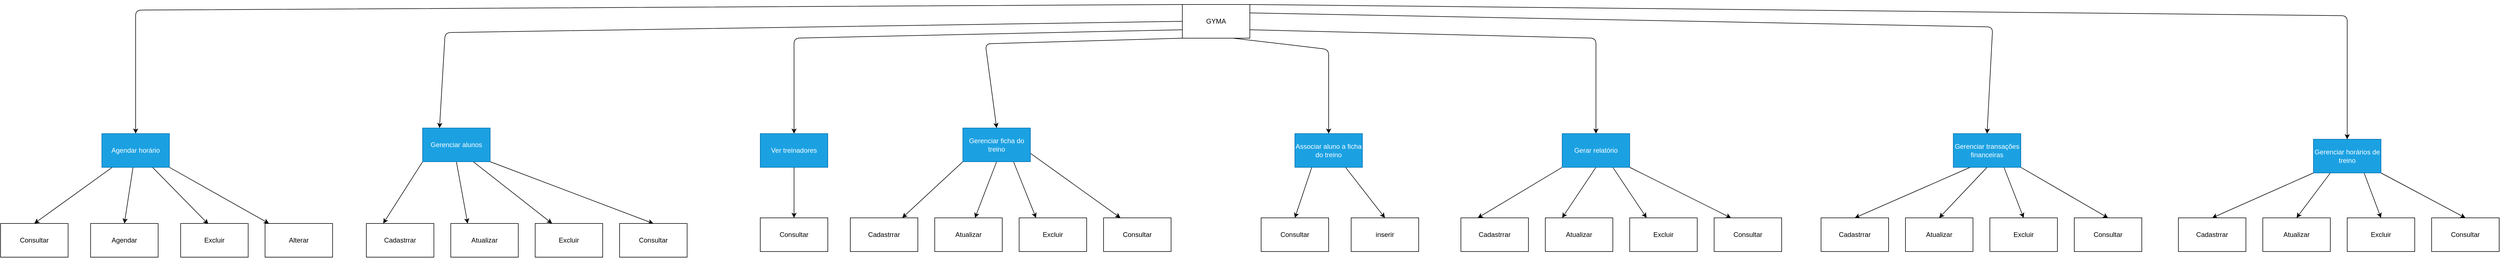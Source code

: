 <mxfile>
    <diagram id="fK9wvHN80XvSW26AG9-w" name="Page-1">
        <mxGraphModel dx="4064" dy="1769" grid="1" gridSize="10" guides="1" tooltips="1" connect="1" arrows="1" fold="1" page="1" pageScale="1" pageWidth="827" pageHeight="1169" math="0" shadow="0">
            <root>
                <mxCell id="0"/>
                <mxCell id="1" parent="0"/>
                <mxCell id="75" style="edgeStyle=none;html=1;exitX=0;exitY=0;exitDx=0;exitDy=0;entryX=0.5;entryY=0;entryDx=0;entryDy=0;" edge="1" parent="1" source="2" target="3">
                    <mxGeometry relative="1" as="geometry">
                        <Array as="points">
                            <mxPoint x="-550" y="40"/>
                        </Array>
                    </mxGeometry>
                </mxCell>
                <mxCell id="76" style="edgeStyle=none;html=1;exitX=0;exitY=0.5;exitDx=0;exitDy=0;entryX=0.25;entryY=0;entryDx=0;entryDy=0;" edge="1" parent="1" source="2" target="4">
                    <mxGeometry relative="1" as="geometry">
                        <Array as="points">
                            <mxPoint y="80"/>
                        </Array>
                    </mxGeometry>
                </mxCell>
                <mxCell id="77" style="edgeStyle=none;html=1;exitX=0;exitY=0.75;exitDx=0;exitDy=0;entryX=0.5;entryY=0;entryDx=0;entryDy=0;" edge="1" parent="1" source="2" target="5">
                    <mxGeometry relative="1" as="geometry">
                        <Array as="points">
                            <mxPoint x="620" y="90"/>
                        </Array>
                    </mxGeometry>
                </mxCell>
                <mxCell id="78" style="edgeStyle=none;html=1;exitX=0;exitY=1;exitDx=0;exitDy=0;entryX=0.5;entryY=0;entryDx=0;entryDy=0;" edge="1" parent="1" source="2" target="6">
                    <mxGeometry relative="1" as="geometry">
                        <Array as="points">
                            <mxPoint x="960" y="100"/>
                        </Array>
                    </mxGeometry>
                </mxCell>
                <mxCell id="79" style="edgeStyle=none;html=1;exitX=0.75;exitY=1;exitDx=0;exitDy=0;entryX=0.5;entryY=0;entryDx=0;entryDy=0;" edge="1" parent="1" source="2" target="7">
                    <mxGeometry relative="1" as="geometry">
                        <Array as="points">
                            <mxPoint x="1570" y="110"/>
                        </Array>
                    </mxGeometry>
                </mxCell>
                <mxCell id="80" style="edgeStyle=none;html=1;exitX=1;exitY=0;exitDx=0;exitDy=0;entryX=0.5;entryY=0;entryDx=0;entryDy=0;" edge="1" parent="1" source="2" target="10">
                    <mxGeometry relative="1" as="geometry">
                        <Array as="points">
                            <mxPoint x="3380" y="50"/>
                        </Array>
                    </mxGeometry>
                </mxCell>
                <mxCell id="81" style="edgeStyle=none;html=1;exitX=1;exitY=0.25;exitDx=0;exitDy=0;entryX=0.5;entryY=0;entryDx=0;entryDy=0;" edge="1" parent="1" source="2" target="9">
                    <mxGeometry relative="1" as="geometry">
                        <Array as="points">
                            <mxPoint x="2750" y="70"/>
                        </Array>
                    </mxGeometry>
                </mxCell>
                <mxCell id="82" style="edgeStyle=none;html=1;exitX=1;exitY=0.75;exitDx=0;exitDy=0;entryX=0.5;entryY=0;entryDx=0;entryDy=0;" edge="1" parent="1" source="2" target="8">
                    <mxGeometry relative="1" as="geometry">
                        <Array as="points">
                            <mxPoint x="2045" y="90"/>
                        </Array>
                    </mxGeometry>
                </mxCell>
                <mxCell id="2" value="GYMA" style="rounded=0;whiteSpace=wrap;html=1;" vertex="1" parent="1">
                    <mxGeometry x="1310" y="30" width="120" height="60" as="geometry"/>
                </mxCell>
                <mxCell id="24" style="edgeStyle=none;html=1;entryX=0.5;entryY=0;entryDx=0;entryDy=0;" edge="1" parent="1" source="3" target="20">
                    <mxGeometry relative="1" as="geometry"/>
                </mxCell>
                <mxCell id="25" style="edgeStyle=none;html=1;entryX=0.5;entryY=0;entryDx=0;entryDy=0;" edge="1" parent="1" source="3" target="21">
                    <mxGeometry relative="1" as="geometry"/>
                </mxCell>
                <mxCell id="26" style="edgeStyle=none;html=1;exitX=0.75;exitY=1;exitDx=0;exitDy=0;entryX=0.41;entryY=0.019;entryDx=0;entryDy=0;entryPerimeter=0;" edge="1" parent="1" source="3" target="22">
                    <mxGeometry relative="1" as="geometry"/>
                </mxCell>
                <mxCell id="27" style="edgeStyle=none;html=1;exitX=1;exitY=1;exitDx=0;exitDy=0;" edge="1" parent="1" source="3" target="23">
                    <mxGeometry relative="1" as="geometry"/>
                </mxCell>
                <mxCell id="3" value="Agendar horário" style="rounded=0;whiteSpace=wrap;html=1;fillColor=#1ba1e2;fontColor=#ffffff;strokeColor=#006EAF;" vertex="1" parent="1">
                    <mxGeometry x="-610" y="260" width="120" height="60" as="geometry"/>
                </mxCell>
                <mxCell id="31" style="edgeStyle=none;html=1;exitX=0;exitY=1;exitDx=0;exitDy=0;entryX=0.25;entryY=0;entryDx=0;entryDy=0;" edge="1" parent="1" source="4" target="28">
                    <mxGeometry relative="1" as="geometry"/>
                </mxCell>
                <mxCell id="32" style="edgeStyle=none;html=1;exitX=0.5;exitY=1;exitDx=0;exitDy=0;entryX=0.25;entryY=0;entryDx=0;entryDy=0;" edge="1" parent="1" source="4" target="29">
                    <mxGeometry relative="1" as="geometry"/>
                </mxCell>
                <mxCell id="33" style="edgeStyle=none;html=1;exitX=0.75;exitY=1;exitDx=0;exitDy=0;entryX=0.25;entryY=0;entryDx=0;entryDy=0;" edge="1" parent="1" source="4" target="30">
                    <mxGeometry relative="1" as="geometry"/>
                </mxCell>
                <mxCell id="35" style="edgeStyle=none;html=1;exitX=1;exitY=1;exitDx=0;exitDy=0;entryX=0.5;entryY=0;entryDx=0;entryDy=0;" edge="1" parent="1" source="4" target="34">
                    <mxGeometry relative="1" as="geometry"/>
                </mxCell>
                <mxCell id="4" value="Gerenciar alunos" style="rounded=0;whiteSpace=wrap;html=1;fillColor=#1ba1e2;fontColor=#ffffff;strokeColor=#006EAF;" vertex="1" parent="1">
                    <mxGeometry x="-40" y="250" width="120" height="60" as="geometry"/>
                </mxCell>
                <mxCell id="37" style="edgeStyle=none;html=1;" edge="1" parent="1" source="5" target="36">
                    <mxGeometry relative="1" as="geometry"/>
                </mxCell>
                <mxCell id="5" value="Ver treinadores" style="rounded=0;whiteSpace=wrap;html=1;fillColor=#1ba1e2;fontColor=#ffffff;strokeColor=#006EAF;" vertex="1" parent="1">
                    <mxGeometry x="560" y="260" width="120" height="60" as="geometry"/>
                </mxCell>
                <mxCell id="42" style="edgeStyle=none;html=1;exitX=0;exitY=1;exitDx=0;exitDy=0;" edge="1" parent="1" source="6" target="38">
                    <mxGeometry relative="1" as="geometry"/>
                </mxCell>
                <mxCell id="43" style="edgeStyle=none;html=1;exitX=0.5;exitY=1;exitDx=0;exitDy=0;" edge="1" parent="1" source="6" target="39">
                    <mxGeometry relative="1" as="geometry"/>
                </mxCell>
                <mxCell id="44" style="edgeStyle=none;html=1;exitX=0.75;exitY=1;exitDx=0;exitDy=0;entryX=0.25;entryY=0;entryDx=0;entryDy=0;" edge="1" parent="1" source="6" target="40">
                    <mxGeometry relative="1" as="geometry"/>
                </mxCell>
                <mxCell id="45" style="edgeStyle=none;html=1;exitX=1;exitY=0.75;exitDx=0;exitDy=0;entryX=0.25;entryY=0;entryDx=0;entryDy=0;" edge="1" parent="1" source="6" target="41">
                    <mxGeometry relative="1" as="geometry"/>
                </mxCell>
                <mxCell id="6" value="Gerenciar ficha do treino" style="rounded=0;whiteSpace=wrap;html=1;fillColor=#1ba1e2;fontColor=#ffffff;strokeColor=#006EAF;" vertex="1" parent="1">
                    <mxGeometry x="920" y="250" width="120" height="60" as="geometry"/>
                </mxCell>
                <mxCell id="48" style="edgeStyle=none;html=1;exitX=0.25;exitY=1;exitDx=0;exitDy=0;entryX=0.5;entryY=0;entryDx=0;entryDy=0;" edge="1" parent="1" source="7" target="46">
                    <mxGeometry relative="1" as="geometry"/>
                </mxCell>
                <mxCell id="49" style="edgeStyle=none;html=1;exitX=0.75;exitY=1;exitDx=0;exitDy=0;entryX=0.5;entryY=0;entryDx=0;entryDy=0;" edge="1" parent="1" source="7" target="47">
                    <mxGeometry relative="1" as="geometry"/>
                </mxCell>
                <mxCell id="7" value="Associar aluno a ficha do treino" style="rounded=0;whiteSpace=wrap;html=1;fillColor=#1ba1e2;fontColor=#ffffff;strokeColor=#006EAF;" vertex="1" parent="1">
                    <mxGeometry x="1510" y="260" width="120" height="60" as="geometry"/>
                </mxCell>
                <mxCell id="54" style="edgeStyle=none;html=1;exitX=0;exitY=1;exitDx=0;exitDy=0;entryX=0.25;entryY=0;entryDx=0;entryDy=0;" edge="1" parent="1" source="8" target="50">
                    <mxGeometry relative="1" as="geometry"/>
                </mxCell>
                <mxCell id="55" style="edgeStyle=none;html=1;exitX=0.5;exitY=1;exitDx=0;exitDy=0;entryX=0.25;entryY=0;entryDx=0;entryDy=0;" edge="1" parent="1" source="8" target="51">
                    <mxGeometry relative="1" as="geometry"/>
                </mxCell>
                <mxCell id="56" style="edgeStyle=none;html=1;exitX=0.75;exitY=1;exitDx=0;exitDy=0;entryX=0.25;entryY=0;entryDx=0;entryDy=0;" edge="1" parent="1" source="8" target="52">
                    <mxGeometry relative="1" as="geometry"/>
                </mxCell>
                <mxCell id="57" style="edgeStyle=none;html=1;exitX=1;exitY=1;exitDx=0;exitDy=0;entryX=0.25;entryY=0;entryDx=0;entryDy=0;" edge="1" parent="1" source="8" target="53">
                    <mxGeometry relative="1" as="geometry"/>
                </mxCell>
                <mxCell id="8" value="Gerar relatório" style="rounded=0;whiteSpace=wrap;html=1;fillColor=#1ba1e2;fontColor=#ffffff;strokeColor=#006EAF;" vertex="1" parent="1">
                    <mxGeometry x="1985" y="260" width="120" height="60" as="geometry"/>
                </mxCell>
                <mxCell id="66" style="edgeStyle=none;html=1;exitX=0.25;exitY=1;exitDx=0;exitDy=0;entryX=0.5;entryY=0;entryDx=0;entryDy=0;" edge="1" parent="1" source="9" target="58">
                    <mxGeometry relative="1" as="geometry"/>
                </mxCell>
                <mxCell id="67" style="edgeStyle=none;html=1;exitX=0.5;exitY=1;exitDx=0;exitDy=0;entryX=0.5;entryY=0;entryDx=0;entryDy=0;" edge="1" parent="1" source="9" target="59">
                    <mxGeometry relative="1" as="geometry"/>
                </mxCell>
                <mxCell id="68" style="edgeStyle=none;html=1;exitX=0.75;exitY=1;exitDx=0;exitDy=0;entryX=0.5;entryY=0;entryDx=0;entryDy=0;" edge="1" parent="1" source="9" target="60">
                    <mxGeometry relative="1" as="geometry"/>
                </mxCell>
                <mxCell id="69" style="edgeStyle=none;html=1;exitX=1;exitY=1;exitDx=0;exitDy=0;entryX=0.5;entryY=0;entryDx=0;entryDy=0;" edge="1" parent="1" source="9" target="61">
                    <mxGeometry relative="1" as="geometry"/>
                </mxCell>
                <mxCell id="9" value="Gerenciar transações financeiras" style="rounded=0;whiteSpace=wrap;html=1;fillColor=#1ba1e2;fontColor=#ffffff;strokeColor=#006EAF;" vertex="1" parent="1">
                    <mxGeometry x="2680" y="260" width="120" height="60" as="geometry"/>
                </mxCell>
                <mxCell id="70" style="edgeStyle=none;html=1;exitX=0;exitY=1;exitDx=0;exitDy=0;entryX=0.5;entryY=0;entryDx=0;entryDy=0;" edge="1" parent="1" source="10" target="62">
                    <mxGeometry relative="1" as="geometry"/>
                </mxCell>
                <mxCell id="71" style="edgeStyle=none;html=1;exitX=0.25;exitY=1;exitDx=0;exitDy=0;entryX=0.5;entryY=0;entryDx=0;entryDy=0;" edge="1" parent="1" source="10" target="63">
                    <mxGeometry relative="1" as="geometry"/>
                </mxCell>
                <mxCell id="72" style="edgeStyle=none;html=1;exitX=0.75;exitY=1;exitDx=0;exitDy=0;entryX=0.5;entryY=0;entryDx=0;entryDy=0;" edge="1" parent="1" source="10" target="64">
                    <mxGeometry relative="1" as="geometry"/>
                </mxCell>
                <mxCell id="73" style="edgeStyle=none;html=1;exitX=1;exitY=1;exitDx=0;exitDy=0;entryX=0.5;entryY=0;entryDx=0;entryDy=0;" edge="1" parent="1" source="10" target="65">
                    <mxGeometry relative="1" as="geometry"/>
                </mxCell>
                <mxCell id="10" value="Gerenciar horários de treino" style="rounded=0;whiteSpace=wrap;html=1;fillColor=#1ba1e2;fontColor=#ffffff;strokeColor=#006EAF;" vertex="1" parent="1">
                    <mxGeometry x="3320" y="270" width="120" height="60" as="geometry"/>
                </mxCell>
                <mxCell id="20" value="Consultar" style="rounded=0;whiteSpace=wrap;html=1;" vertex="1" parent="1">
                    <mxGeometry x="-790" y="420" width="120" height="60" as="geometry"/>
                </mxCell>
                <mxCell id="21" value="Agendar" style="rounded=0;whiteSpace=wrap;html=1;" vertex="1" parent="1">
                    <mxGeometry x="-630" y="420" width="120" height="60" as="geometry"/>
                </mxCell>
                <mxCell id="22" value="Excluir" style="rounded=0;whiteSpace=wrap;html=1;" vertex="1" parent="1">
                    <mxGeometry x="-470" y="420" width="120" height="60" as="geometry"/>
                </mxCell>
                <mxCell id="23" value="Alterar" style="rounded=0;whiteSpace=wrap;html=1;" vertex="1" parent="1">
                    <mxGeometry x="-320" y="420" width="120" height="60" as="geometry"/>
                </mxCell>
                <mxCell id="28" value="Cadastrrar" style="rounded=0;whiteSpace=wrap;html=1;" vertex="1" parent="1">
                    <mxGeometry x="-140" y="420" width="120" height="60" as="geometry"/>
                </mxCell>
                <mxCell id="29" value="Atualizar" style="rounded=0;whiteSpace=wrap;html=1;" vertex="1" parent="1">
                    <mxGeometry x="10" y="420" width="120" height="60" as="geometry"/>
                </mxCell>
                <mxCell id="30" value="Excluir" style="rounded=0;whiteSpace=wrap;html=1;" vertex="1" parent="1">
                    <mxGeometry x="160" y="420" width="120" height="60" as="geometry"/>
                </mxCell>
                <mxCell id="34" value="Consultar" style="rounded=0;whiteSpace=wrap;html=1;" vertex="1" parent="1">
                    <mxGeometry x="310" y="420" width="120" height="60" as="geometry"/>
                </mxCell>
                <mxCell id="36" value="Consultar" style="rounded=0;whiteSpace=wrap;html=1;" vertex="1" parent="1">
                    <mxGeometry x="560" y="410" width="120" height="60" as="geometry"/>
                </mxCell>
                <mxCell id="38" value="Cadastrrar" style="rounded=0;whiteSpace=wrap;html=1;" vertex="1" parent="1">
                    <mxGeometry x="720" y="410" width="120" height="60" as="geometry"/>
                </mxCell>
                <mxCell id="39" value="Atualizar" style="rounded=0;whiteSpace=wrap;html=1;" vertex="1" parent="1">
                    <mxGeometry x="870" y="410" width="120" height="60" as="geometry"/>
                </mxCell>
                <mxCell id="40" value="Excluir" style="rounded=0;whiteSpace=wrap;html=1;" vertex="1" parent="1">
                    <mxGeometry x="1020" y="410" width="120" height="60" as="geometry"/>
                </mxCell>
                <mxCell id="41" value="Consultar" style="rounded=0;whiteSpace=wrap;html=1;" vertex="1" parent="1">
                    <mxGeometry x="1170" y="410" width="120" height="60" as="geometry"/>
                </mxCell>
                <mxCell id="46" value="Consultar" style="rounded=0;whiteSpace=wrap;html=1;" vertex="1" parent="1">
                    <mxGeometry x="1450" y="410" width="120" height="60" as="geometry"/>
                </mxCell>
                <mxCell id="47" value="inserir" style="rounded=0;whiteSpace=wrap;html=1;" vertex="1" parent="1">
                    <mxGeometry x="1610" y="410" width="120" height="60" as="geometry"/>
                </mxCell>
                <mxCell id="50" value="Cadastrrar" style="rounded=0;whiteSpace=wrap;html=1;" vertex="1" parent="1">
                    <mxGeometry x="1805" y="410" width="120" height="60" as="geometry"/>
                </mxCell>
                <mxCell id="51" value="Atualizar" style="rounded=0;whiteSpace=wrap;html=1;" vertex="1" parent="1">
                    <mxGeometry x="1955" y="410" width="120" height="60" as="geometry"/>
                </mxCell>
                <mxCell id="52" value="Excluir" style="rounded=0;whiteSpace=wrap;html=1;" vertex="1" parent="1">
                    <mxGeometry x="2105" y="410" width="120" height="60" as="geometry"/>
                </mxCell>
                <mxCell id="53" value="Consultar" style="rounded=0;whiteSpace=wrap;html=1;" vertex="1" parent="1">
                    <mxGeometry x="2255" y="410" width="120" height="60" as="geometry"/>
                </mxCell>
                <mxCell id="58" value="Cadastrrar" style="rounded=0;whiteSpace=wrap;html=1;" vertex="1" parent="1">
                    <mxGeometry x="2445" y="410" width="120" height="60" as="geometry"/>
                </mxCell>
                <mxCell id="59" value="Atualizar" style="rounded=0;whiteSpace=wrap;html=1;" vertex="1" parent="1">
                    <mxGeometry x="2595" y="410" width="120" height="60" as="geometry"/>
                </mxCell>
                <mxCell id="60" value="Excluir" style="rounded=0;whiteSpace=wrap;html=1;" vertex="1" parent="1">
                    <mxGeometry x="2745" y="410" width="120" height="60" as="geometry"/>
                </mxCell>
                <mxCell id="61" value="Consultar" style="rounded=0;whiteSpace=wrap;html=1;" vertex="1" parent="1">
                    <mxGeometry x="2895" y="410" width="120" height="60" as="geometry"/>
                </mxCell>
                <mxCell id="62" value="Cadastrrar" style="rounded=0;whiteSpace=wrap;html=1;" vertex="1" parent="1">
                    <mxGeometry x="3080" y="410" width="120" height="60" as="geometry"/>
                </mxCell>
                <mxCell id="63" value="Atualizar" style="rounded=0;whiteSpace=wrap;html=1;" vertex="1" parent="1">
                    <mxGeometry x="3230" y="410" width="120" height="60" as="geometry"/>
                </mxCell>
                <mxCell id="64" value="Excluir" style="rounded=0;whiteSpace=wrap;html=1;" vertex="1" parent="1">
                    <mxGeometry x="3380" y="410" width="120" height="60" as="geometry"/>
                </mxCell>
                <mxCell id="65" value="Consultar" style="rounded=0;whiteSpace=wrap;html=1;" vertex="1" parent="1">
                    <mxGeometry x="3530" y="410" width="120" height="60" as="geometry"/>
                </mxCell>
            </root>
        </mxGraphModel>
    </diagram>
</mxfile>